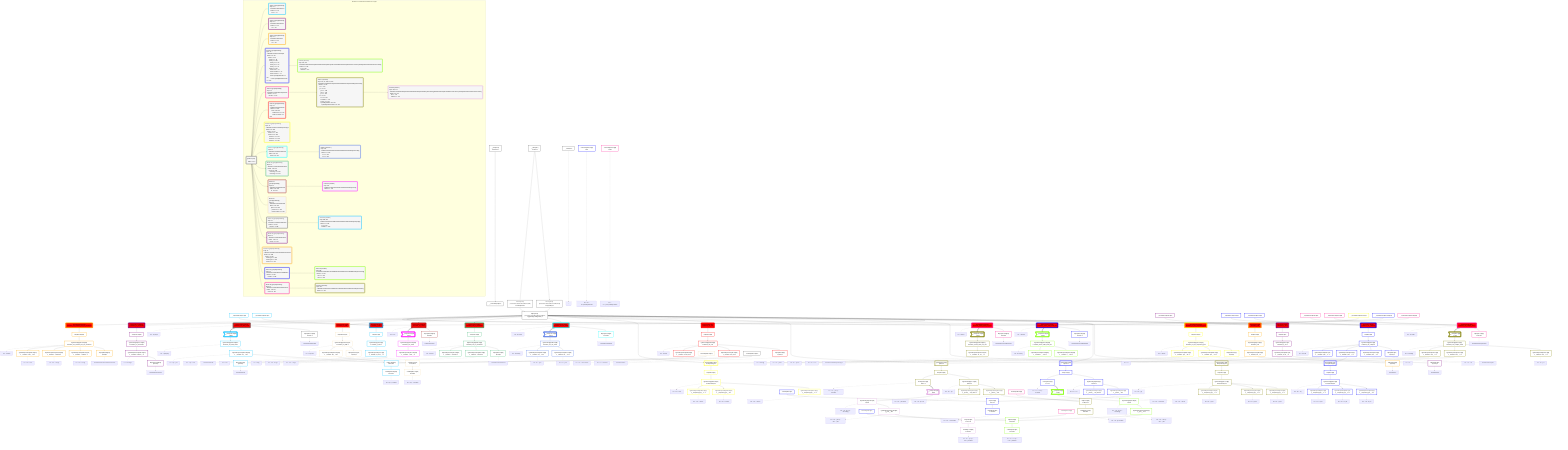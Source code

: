 graph TD
    classDef path fill:#eee,stroke:#000,color:#000
    classDef plan fill:#fff,stroke-width:3px,color:#000
    classDef itemplan fill:#fff,stroke-width:6px,color:#000
    classDef sideeffectplan fill:#f00,stroke-width:6px,color:#000
    classDef bucket fill:#f6f6f6,color:#000,stroke-width:6px,text-align:left


    %% define plans
    __Value0["__Value[0∈0]"]:::plan
    __Value3["__Value[3∈0]<br />ᐸcontextᐳ"]:::plan
    __Value5["__Value[5∈0]<br />ᐸrootValueᐳ"]:::plan
    __TrackedObject6["__TrackedObject[6∈0]"]:::plan
    __InputStaticLeaf9["__InputStaticLeaf[9∈1@1]"]:::plan
    __InputStaticLeaf10["__InputStaticLeaf[10∈1@1]"]:::plan
    Access12["Access[12∈0] {1,2,3,4,5,6,7,8,9,10,11,12,13,14,15,16}<br />ᐸ3.pgSettingsᐳ"]:::plan
    Access13["Access[13∈0] {1,2,3,4,5,6,7,8,9,10,11,12,13,14,15,16}<br />ᐸ3.withPgClientᐳ"]:::plan
    Object14["Object[14∈0] {1,2,3,4,5,6,7,8,9,10,11,12,13,14,15,16}<br />ᐸ{pgSettings,withPgClient}ᐳ"]:::plan
    PgSelect11[["PgSelect[11∈1@1]<br />ᐸmutation_in_inoutᐳ"]]:::sideeffectplan
    First15["First[15∈1@1]"]:::plan
    PgSelectSingle16["PgSelectSingle[16∈1@1]<br />ᐸmutation_in_inoutᐳ"]:::plan
    PgClassExpression17["PgClassExpression[17∈1@1]<br />ᐸ__mutation_in_inout__.vᐳ"]:::plan
    Object18["Object[18∈1@1]<br />ᐸ{result}ᐳ"]:::plan
    __InputStaticLeaf21["__InputStaticLeaf[21∈2@2]"]:::plan
    PgSelect22[["PgSelect[22∈2@2]<br />ᐸmutation_in_outᐳ"]]:::sideeffectplan
    First26["First[26∈2@2]"]:::plan
    PgSelectSingle27["PgSelectSingle[27∈2@2]<br />ᐸmutation_in_outᐳ"]:::plan
    PgClassExpression28["PgClassExpression[28∈2@2]<br />ᐸ__mutation_in_out__.vᐳ"]:::plan
    Object29["Object[29∈2@2]<br />ᐸ{result}ᐳ"]:::plan
    PgSelect32[["PgSelect[32∈3@3]<br />ᐸmutation_outᐳ"]]:::sideeffectplan
    First36["First[36∈3@3]"]:::plan
    PgSelectSingle37["PgSelectSingle[37∈3@3]<br />ᐸmutation_outᐳ"]:::plan
    PgClassExpression38["PgClassExpression[38∈3@3]<br />ᐸ__mutation_out__.vᐳ"]:::plan
    Object39["Object[39∈3@3]<br />ᐸ{result}ᐳ"]:::plan
    __InputStaticLeaf42["__InputStaticLeaf[42∈4@4]"]:::plan
    __InputStaticLeaf43["__InputStaticLeaf[43∈4@4]"]:::plan
    PgSelect44[["PgSelect[44∈4@4]<br />ᐸmutation_out_complexᐳ"]]:::sideeffectplan
    First48["First[48∈4@4]"]:::plan
    PgSelectSingle49["PgSelectSingle[49∈4@4]<br />ᐸmutation_out_complexᐳ"]:::plan
    Object50["Object[50∈4@4]<br />ᐸ{result}ᐳ"]:::plan
    PgClassExpression51["PgClassExpression[51∈4@4]<br />ᐸ__mutation...plex__.”x”ᐳ"]:::plan
    PgClassExpression52["PgClassExpression[52∈4@4]<br />ᐸ__mutation...plex__.”y”ᐳ"]:::plan
    PgSelect53[["PgSelect[53∈4@4]<br />ᐸcompoundTypeᐳ"]]:::plan
    First57["First[57∈4@4]"]:::plan
    PgSelectSingle58["PgSelectSingle[58∈4@4]<br />ᐸcompoundTypeᐳ"]:::plan
    PgClassExpression59["PgClassExpression[59∈4@4]<br />ᐸ__compound_type__.”a”ᐳ"]:::plan
    PgClassExpression60["PgClassExpression[60∈4@4]<br />ᐸ__compound_type__.”b”ᐳ"]:::plan
    PgClassExpression61["PgClassExpression[61∈4@4]<br />ᐸ__compound_type__.”c”ᐳ"]:::plan
    PgClassExpression62["PgClassExpression[62∈4@4]<br />ᐸ__mutation...plex__.”z”ᐳ"]:::plan
    PgSelect63[["PgSelect[63∈4@4]<br />ᐸpersonᐳ"]]:::plan
    First67["First[67∈4@4]"]:::plan
    PgSelectSingle68["PgSelectSingle[68∈4@4]<br />ᐸpersonᐳ"]:::plan
    Constant69["Constant[69∈4@4]"]:::plan
    PgClassExpression70["PgClassExpression[70∈4@4]<br />ᐸ__person__.”id”ᐳ"]:::plan
    List71["List[71∈4@4]<br />ᐸ69,70ᐳ"]:::plan
    Lambda72["Lambda[72∈4@4]<br />ᐸencodeᐳ"]:::plan
    PgClassExpression74["PgClassExpression[74∈4@4]<br />ᐸ__person__...full_name”ᐳ"]:::plan
    Connection100["Connection[100∈4@4]<br />ᐸ96ᐳ"]:::plan
    Access315["Access[315∈4@4]<br />ᐸ67.0ᐳ"]:::plan
    __Item102>"__Item[102∈5@4]<br />ᐸ315ᐳ"]:::itemplan
    PgSelectSingle103["PgSelectSingle[103∈5@4]<br />ᐸpostᐳ"]:::plan
    Constant104["Constant[104∈4@4]"]:::plan
    PgClassExpression105["PgClassExpression[105∈5@4]<br />ᐸ__post__.”id”ᐳ"]:::plan
    List106["List[106∈5@4]<br />ᐸ104,105ᐳ"]:::plan
    Lambda107["Lambda[107∈5@4]<br />ᐸencodeᐳ"]:::plan
    __InputStaticLeaf111["__InputStaticLeaf[111∈6@5]"]:::plan
    __InputStaticLeaf112["__InputStaticLeaf[112∈6@5]"]:::plan
    PgSelect113[["PgSelect[113∈6@5]<br />ᐸmutation_out_complex_setofᐳ"]]:::sideeffectplan
    Object117["Object[117∈6@5]<br />ᐸ{result}ᐳ"]:::plan
    __Item118>"__Item[118∈7@5]<br />ᐸ113ᐳ"]:::itemplan
    PgSelectSingle119["PgSelectSingle[119∈7@5]<br />ᐸmutation_out_complex_setofᐳ"]:::plan
    PgClassExpression120["PgClassExpression[120∈7@5]<br />ᐸ__mutation...etof__.”x”ᐳ"]:::plan
    PgClassExpression121["PgClassExpression[121∈7@5]<br />ᐸ__mutation...etof__.”y”ᐳ"]:::plan
    PgSelect122[["PgSelect[122∈7@5]<br />ᐸcompoundTypeᐳ"]]:::plan
    First126["First[126∈7@5]"]:::plan
    PgSelectSingle127["PgSelectSingle[127∈7@5]<br />ᐸcompoundTypeᐳ"]:::plan
    PgClassExpression128["PgClassExpression[128∈7@5]<br />ᐸ__compound_type__.”a”ᐳ"]:::plan
    PgClassExpression129["PgClassExpression[129∈7@5]<br />ᐸ__compound_type__.”b”ᐳ"]:::plan
    PgClassExpression130["PgClassExpression[130∈7@5]<br />ᐸ__compound_type__.”c”ᐳ"]:::plan
    PgClassExpression131["PgClassExpression[131∈7@5]<br />ᐸ__mutation...etof__.”z”ᐳ"]:::plan
    PgSelect132[["PgSelect[132∈7@5]<br />ᐸpersonᐳ"]]:::plan
    First136["First[136∈7@5]"]:::plan
    PgSelectSingle137["PgSelectSingle[137∈7@5]<br />ᐸpersonᐳ"]:::plan
    Constant138["Constant[138∈6@5]"]:::plan
    PgClassExpression139["PgClassExpression[139∈7@5]<br />ᐸ__person__.”id”ᐳ"]:::plan
    List140["List[140∈7@5]<br />ᐸ138,139ᐳ"]:::plan
    Lambda141["Lambda[141∈7@5]<br />ᐸencodeᐳ"]:::plan
    PgClassExpression143["PgClassExpression[143∈7@5]<br />ᐸ__person__...full_name”ᐳ"]:::plan
    Connection169["Connection[169∈6@5]<br />ᐸ165ᐳ"]:::plan
    Access316["Access[316∈7@5]<br />ᐸ136.0ᐳ"]:::plan
    __Item171>"__Item[171∈8@5]<br />ᐸ316ᐳ"]:::itemplan
    PgSelectSingle172["PgSelectSingle[172∈8@5]<br />ᐸpostᐳ"]:::plan
    Constant173["Constant[173∈6@5]"]:::plan
    PgClassExpression174["PgClassExpression[174∈8@5]<br />ᐸ__post__.”id”ᐳ"]:::plan
    List175["List[175∈8@5]<br />ᐸ173,174ᐳ"]:::plan
    Lambda176["Lambda[176∈8@5]<br />ᐸencodeᐳ"]:::plan
    PgSelect180[["PgSelect[180∈9@6]<br />ᐸmutation_out_outᐳ"]]:::sideeffectplan
    First184["First[184∈9@6]"]:::plan
    PgSelectSingle185["PgSelectSingle[185∈9@6]<br />ᐸmutation_out_outᐳ"]:::plan
    Object186["Object[186∈9@6]<br />ᐸ{result}ᐳ"]:::plan
    PgClassExpression187["PgClassExpression[187∈9@6]<br />ᐸ__mutation...first_out”ᐳ"]:::plan
    PgClassExpression188["PgClassExpression[188∈9@6]<br />ᐸ__mutation...econd_out”ᐳ"]:::plan
    __InputStaticLeaf191["__InputStaticLeaf[191∈10@7]"]:::plan
    PgSelect192[["PgSelect[192∈10@7]<br />ᐸmutation_out_out_compound_typeᐳ"]]:::sideeffectplan
    First196["First[196∈10@7]"]:::plan
    PgSelectSingle197["PgSelectSingle[197∈10@7]<br />ᐸmutation_out_out_compound_typeᐳ"]:::plan
    Object198["Object[198∈10@7]<br />ᐸ{result}ᐳ"]:::plan
    PgClassExpression199["PgClassExpression[199∈10@7]<br />ᐸ__mutation...ype__.”o1”ᐳ"]:::plan
    PgClassExpression200["PgClassExpression[200∈10@7]<br />ᐸ__mutation...ype__.”o2”ᐳ"]:::plan
    PgSelect201[["PgSelect[201∈10@7]<br />ᐸcompoundTypeᐳ"]]:::plan
    First205["First[205∈10@7]"]:::plan
    PgSelectSingle206["PgSelectSingle[206∈10@7]<br />ᐸcompoundTypeᐳ"]:::plan
    PgClassExpression207["PgClassExpression[207∈10@7]<br />ᐸ__compound_type__.”a”ᐳ"]:::plan
    PgClassExpression208["PgClassExpression[208∈10@7]<br />ᐸ__compound_type__.”b”ᐳ"]:::plan
    PgClassExpression209["PgClassExpression[209∈10@7]<br />ᐸ__compound_type__.”c”ᐳ"]:::plan
    PgSelect212[["PgSelect[212∈11@8]<br />ᐸmutation_out_out_setofᐳ"]]:::sideeffectplan
    Object216["Object[216∈11@8]<br />ᐸ{result}ᐳ"]:::plan
    __Item217>"__Item[217∈12@8]<br />ᐸ212ᐳ"]:::itemplan
    PgSelectSingle218["PgSelectSingle[218∈12@8]<br />ᐸmutation_out_out_setofᐳ"]:::plan
    PgClassExpression219["PgClassExpression[219∈12@8]<br />ᐸ__mutation...tof__.”o1”ᐳ"]:::plan
    PgClassExpression220["PgClassExpression[220∈12@8]<br />ᐸ__mutation...tof__.”o2”ᐳ"]:::plan
    PgSelect223[["PgSelect[223∈13@9]<br />ᐸmutation_out_out_unnamedᐳ"]]:::sideeffectplan
    First227["First[227∈13@9]"]:::plan
    PgSelectSingle228["PgSelectSingle[228∈13@9]<br />ᐸmutation_out_out_unnamedᐳ"]:::plan
    Object229["Object[229∈13@9]<br />ᐸ{result}ᐳ"]:::plan
    PgClassExpression230["PgClassExpression[230∈13@9]<br />ᐸ__mutation....”column1”ᐳ"]:::plan
    PgClassExpression231["PgClassExpression[231∈13@9]<br />ᐸ__mutation....”column2”ᐳ"]:::plan
    PgSelect234[["PgSelect[234∈14@10]<br />ᐸmutation_out_setofᐳ"]]:::sideeffectplan
    Object238["Object[238∈14@10]<br />ᐸ{result}ᐳ"]:::plan
    __Item239>"__Item[239∈15@10]<br />ᐸ234ᐳ"]:::itemplan
    PgSelectSingle240["PgSelectSingle[240∈15@10]<br />ᐸmutation_out_setofᐳ"]:::plan
    PgClassExpression241["PgClassExpression[241∈15@10]<br />ᐸ__mutation..._setof__.vᐳ"]:::plan
    PgSelect244[["PgSelect[244∈16@11]<br />ᐸmutation_out_tableᐳ"]]:::sideeffectplan
    First248["First[248∈16@11]"]:::plan
    PgSelectSingle249["PgSelectSingle[249∈16@11]<br />ᐸmutation_out_tableᐳ"]:::plan
    Object250["Object[250∈16@11]<br />ᐸ{result}ᐳ"]:::plan
    Constant251["Constant[251∈16@11]"]:::plan
    PgClassExpression252["PgClassExpression[252∈16@11]<br />ᐸ__mutation...ble__.”id”ᐳ"]:::plan
    List253["List[253∈16@11]<br />ᐸ251,252ᐳ"]:::plan
    Lambda254["Lambda[254∈16@11]<br />ᐸencodeᐳ"]:::plan
    PgSelect258[["PgSelect[258∈17@12]<br />ᐸmutation_out_table_setofᐳ"]]:::sideeffectplan
    Object262["Object[262∈17@12]<br />ᐸ{result}ᐳ"]:::plan
    __Item263>"__Item[263∈18@12]<br />ᐸ258ᐳ"]:::itemplan
    PgSelectSingle264["PgSelectSingle[264∈18@12]<br />ᐸmutation_out_table_setofᐳ"]:::plan
    Constant265["Constant[265∈17@12]"]:::plan
    PgClassExpression266["PgClassExpression[266∈18@12]<br />ᐸ__mutation...tof__.”id”ᐳ"]:::plan
    List267["List[267∈18@12]<br />ᐸ265,266ᐳ"]:::plan
    Lambda268["Lambda[268∈18@12]<br />ᐸencodeᐳ"]:::plan
    PgSelect272[["PgSelect[272∈19@13]<br />ᐸmutation_out_unnamedᐳ"]]:::sideeffectplan
    First276["First[276∈19@13]"]:::plan
    PgSelectSingle277["PgSelectSingle[277∈19@13]<br />ᐸmutation_out_unnamedᐳ"]:::plan
    PgClassExpression278["PgClassExpression[278∈19@13]<br />ᐸ__mutation...nnamed__.vᐳ"]:::plan
    Object279["Object[279∈19@13]<br />ᐸ{result}ᐳ"]:::plan
    PgSelect282[["PgSelect[282∈20@14]<br />ᐸmutation_out_unnamed_out_out_unnamedᐳ"]]:::sideeffectplan
    First286["First[286∈20@14]"]:::plan
    PgSelectSingle287["PgSelectSingle[287∈20@14]<br />ᐸmutation_out_unnamed_out_out_unnamedᐳ"]:::plan
    Object288["Object[288∈20@14]<br />ᐸ{result}ᐳ"]:::plan
    PgClassExpression289["PgClassExpression[289∈20@14]<br />ᐸ__mutation....”column1”ᐳ"]:::plan
    PgClassExpression290["PgClassExpression[290∈20@14]<br />ᐸ__mutation....”column3”ᐳ"]:::plan
    PgClassExpression291["PgClassExpression[291∈20@14]<br />ᐸ__mutation...med__.”o2”ᐳ"]:::plan
    __InputStaticLeaf294["__InputStaticLeaf[294∈21@15]"]:::plan
    PgSelect295[["PgSelect[295∈21@15]<br />ᐸmutation_returns_table_multi_colᐳ"]]:::sideeffectplan
    Object299["Object[299∈21@15]<br />ᐸ{result}ᐳ"]:::plan
    __Item300>"__Item[300∈22@15]<br />ᐸ295ᐳ"]:::itemplan
    PgSelectSingle301["PgSelectSingle[301∈22@15]<br />ᐸmutation_returns_table_multi_colᐳ"]:::plan
    PgClassExpression302["PgClassExpression[302∈22@15]<br />ᐸ__mutation...l__.”col1”ᐳ"]:::plan
    PgClassExpression303["PgClassExpression[303∈22@15]<br />ᐸ__mutation...l__.”col2”ᐳ"]:::plan
    __InputStaticLeaf306["__InputStaticLeaf[306∈23@16]"]:::plan
    PgSelect307[["PgSelect[307∈23@16]<br />ᐸmutation_returns_table_one_colᐳ"]]:::sideeffectplan
    Object311["Object[311∈23@16]<br />ᐸ{result}ᐳ"]:::plan
    __Item312>"__Item[312∈24@16]<br />ᐸ307ᐳ"]:::itemplan
    PgSelectSingle313["PgSelectSingle[313∈24@16]<br />ᐸmutation_returns_table_one_colᐳ"]:::plan
    PgClassExpression314["PgClassExpression[314∈24@16]<br />ᐸ__mutation...ne_col__.vᐳ"]:::plan

    %% plan dependencies
    __Value5 --> __TrackedObject6
    __Value3 --> Access12
    __Value3 --> Access13
    Access12 & Access13 --> Object14
    Object14 & __InputStaticLeaf9 & __InputStaticLeaf10 --> PgSelect11
    PgSelect11 --> First15
    First15 --> PgSelectSingle16
    PgSelectSingle16 --> PgClassExpression17
    PgClassExpression17 --> Object18
    Object14 & __InputStaticLeaf21 --> PgSelect22
    PgSelect22 --> First26
    First26 --> PgSelectSingle27
    PgSelectSingle27 --> PgClassExpression28
    PgClassExpression28 --> Object29
    Object14 --> PgSelect32
    PgSelect32 --> First36
    First36 --> PgSelectSingle37
    PgSelectSingle37 --> PgClassExpression38
    PgClassExpression38 --> Object39
    Object14 & __InputStaticLeaf42 & __InputStaticLeaf43 --> PgSelect44
    PgSelect44 --> First48
    First48 --> PgSelectSingle49
    PgSelectSingle49 --> Object50
    PgSelectSingle49 --> PgClassExpression51
    PgSelectSingle49 --> PgClassExpression52
    Object14 & PgClassExpression52 --> PgSelect53
    PgSelect53 --> First57
    First57 --> PgSelectSingle58
    PgSelectSingle58 --> PgClassExpression59
    PgSelectSingle58 --> PgClassExpression60
    PgSelectSingle58 --> PgClassExpression61
    PgSelectSingle49 --> PgClassExpression62
    Object14 & PgClassExpression62 --> PgSelect63
    PgSelect63 --> First67
    First67 --> PgSelectSingle68
    PgSelectSingle68 --> PgClassExpression70
    Constant69 & PgClassExpression70 --> List71
    List71 --> Lambda72
    PgSelectSingle68 --> PgClassExpression74
    First67 --> Access315
    Access315 ==> __Item102
    __Item102 --> PgSelectSingle103
    PgSelectSingle103 --> PgClassExpression105
    Constant104 & PgClassExpression105 --> List106
    List106 --> Lambda107
    Object14 & __InputStaticLeaf111 & __InputStaticLeaf112 --> PgSelect113
    PgSelect113 --> Object117
    PgSelect113 ==> __Item118
    __Item118 --> PgSelectSingle119
    PgSelectSingle119 --> PgClassExpression120
    PgSelectSingle119 --> PgClassExpression121
    Object14 & PgClassExpression121 --> PgSelect122
    PgSelect122 --> First126
    First126 --> PgSelectSingle127
    PgSelectSingle127 --> PgClassExpression128
    PgSelectSingle127 --> PgClassExpression129
    PgSelectSingle127 --> PgClassExpression130
    PgSelectSingle119 --> PgClassExpression131
    Object14 & PgClassExpression131 --> PgSelect132
    PgSelect132 --> First136
    First136 --> PgSelectSingle137
    PgSelectSingle137 --> PgClassExpression139
    Constant138 & PgClassExpression139 --> List140
    List140 --> Lambda141
    PgSelectSingle137 --> PgClassExpression143
    First136 --> Access316
    Access316 ==> __Item171
    __Item171 --> PgSelectSingle172
    PgSelectSingle172 --> PgClassExpression174
    Constant173 & PgClassExpression174 --> List175
    List175 --> Lambda176
    Object14 --> PgSelect180
    PgSelect180 --> First184
    First184 --> PgSelectSingle185
    PgSelectSingle185 --> Object186
    PgSelectSingle185 --> PgClassExpression187
    PgSelectSingle185 --> PgClassExpression188
    Object14 & __InputStaticLeaf191 --> PgSelect192
    PgSelect192 --> First196
    First196 --> PgSelectSingle197
    PgSelectSingle197 --> Object198
    PgSelectSingle197 --> PgClassExpression199
    PgSelectSingle197 --> PgClassExpression200
    Object14 & PgClassExpression200 --> PgSelect201
    PgSelect201 --> First205
    First205 --> PgSelectSingle206
    PgSelectSingle206 --> PgClassExpression207
    PgSelectSingle206 --> PgClassExpression208
    PgSelectSingle206 --> PgClassExpression209
    Object14 --> PgSelect212
    PgSelect212 --> Object216
    PgSelect212 ==> __Item217
    __Item217 --> PgSelectSingle218
    PgSelectSingle218 --> PgClassExpression219
    PgSelectSingle218 --> PgClassExpression220
    Object14 --> PgSelect223
    PgSelect223 --> First227
    First227 --> PgSelectSingle228
    PgSelectSingle228 --> Object229
    PgSelectSingle228 --> PgClassExpression230
    PgSelectSingle228 --> PgClassExpression231
    Object14 --> PgSelect234
    PgSelect234 --> Object238
    PgSelect234 ==> __Item239
    __Item239 --> PgSelectSingle240
    PgSelectSingle240 --> PgClassExpression241
    Object14 --> PgSelect244
    PgSelect244 --> First248
    First248 --> PgSelectSingle249
    PgSelectSingle249 --> Object250
    PgSelectSingle249 --> PgClassExpression252
    Constant251 & PgClassExpression252 --> List253
    List253 --> Lambda254
    Object14 --> PgSelect258
    PgSelect258 --> Object262
    PgSelect258 ==> __Item263
    __Item263 --> PgSelectSingle264
    PgSelectSingle264 --> PgClassExpression266
    Constant265 & PgClassExpression266 --> List267
    List267 --> Lambda268
    Object14 --> PgSelect272
    PgSelect272 --> First276
    First276 --> PgSelectSingle277
    PgSelectSingle277 --> PgClassExpression278
    PgClassExpression278 --> Object279
    Object14 --> PgSelect282
    PgSelect282 --> First286
    First286 --> PgSelectSingle287
    PgSelectSingle287 --> Object288
    PgSelectSingle287 --> PgClassExpression289
    PgSelectSingle287 --> PgClassExpression290
    PgSelectSingle287 --> PgClassExpression291
    Object14 & __InputStaticLeaf294 --> PgSelect295
    PgSelect295 --> Object299
    PgSelect295 ==> __Item300
    __Item300 --> PgSelectSingle301
    PgSelectSingle301 --> PgClassExpression302
    PgSelectSingle301 --> PgClassExpression303
    Object14 & __InputStaticLeaf306 --> PgSelect307
    PgSelect307 --> Object311
    PgSelect307 ==> __Item312
    __Item312 --> PgSelectSingle313
    PgSelectSingle313 --> PgClassExpression314

    %% plan-to-path relationships
    P0["~"]
    __Value0 -.-> P0
    P17["ᐳm…tᐳino"]
    PgClassExpression17 -.-> P17
    P18["ᐳmutationInInout"]
    Object18 -.-> P18
    P28["ᐳm…tᐳo"]
    PgClassExpression28 -.-> P28
    P29["ᐳmutationInOut"]
    Object29 -.-> P29
    P38["ᐳm…tᐳo"]
    PgClassExpression38 -.-> P38
    P39["ᐳmutationOut"]
    Object39 -.-> P39
    P49["ᐳm…xᐳresult"]
    PgSelectSingle49 -.-> P49
    P50["ᐳmutationOutComplex"]
    Object50 -.-> P50
    P51["ᐳm…xᐳr…tᐳx"]
    PgClassExpression51 -.-> P51
    P58["ᐳm…xᐳr…tᐳy"]
    PgSelectSingle58 -.-> P58
    P59["ᐳm…xᐳr…tᐳyᐳa"]
    PgClassExpression59 -.-> P59
    P60["ᐳm…xᐳr…tᐳyᐳb"]
    PgClassExpression60 -.-> P60
    P61["ᐳm…xᐳr…tᐳyᐳc"]
    PgClassExpression61 -.-> P61
    P68["ᐳm…xᐳr…tᐳz"]
    PgSelectSingle68 -.-> P68
    P70["ᐳm…xᐳr…tᐳzᐳid"]
    PgClassExpression70 -.-> P70
    P72["ᐳm…xᐳr…tᐳzᐳnodeId"]
    Lambda72 -.-> P72
    P74["ᐳm…xᐳr…tᐳzᐳname"]
    PgClassExpression74 -.-> P74
    P100["ᐳm…xᐳr…tᐳzᐳpostsByAuthorId"]
    Connection100 -.-> P100
    P103["ᐳm…xᐳr…tᐳzᐳp…dᐳnodes[]"]
    PgSelectSingle103 -.-> P103
    P105["ᐳm…xᐳr…tᐳzᐳp…dᐳn…]ᐳid"]
    PgClassExpression105 -.-> P105
    P107["ᐳm…xᐳr…tᐳzᐳp…dᐳn…]ᐳnodeId"]
    Lambda107 -.-> P107
    P113["ᐳm…fᐳresults"]
    PgSelect113 -.-> P113
    P117["ᐳmutationOutComplexSetof"]
    Object117 -.-> P117
    P119["ᐳm…fᐳresults[]"]
    PgSelectSingle119 -.-> P119
    P120["ᐳm…fᐳr…]ᐳx"]
    PgClassExpression120 -.-> P120
    P127["ᐳm…fᐳr…]ᐳy"]
    PgSelectSingle127 -.-> P127
    P128["ᐳm…fᐳr…]ᐳyᐳa"]
    PgClassExpression128 -.-> P128
    P129["ᐳm…fᐳr…]ᐳyᐳb"]
    PgClassExpression129 -.-> P129
    P130["ᐳm…fᐳr…]ᐳyᐳc"]
    PgClassExpression130 -.-> P130
    P137["ᐳm…fᐳr…]ᐳz"]
    PgSelectSingle137 -.-> P137
    P139["ᐳm…fᐳr…]ᐳzᐳid"]
    PgClassExpression139 -.-> P139
    P141["ᐳm…fᐳr…]ᐳzᐳnodeId"]
    Lambda141 -.-> P141
    P143["ᐳm…fᐳr…]ᐳzᐳname"]
    PgClassExpression143 -.-> P143
    P169["ᐳm…fᐳr…]ᐳzᐳpostsByAuthorId"]
    Connection169 -.-> P169
    P172["ᐳm…fᐳr…]ᐳzᐳp…dᐳnodes[]"]
    PgSelectSingle172 -.-> P172
    P174["ᐳm…fᐳr…]ᐳzᐳp…dᐳn…]ᐳid"]
    PgClassExpression174 -.-> P174
    P176["ᐳm…fᐳr…]ᐳzᐳp…dᐳn…]ᐳnodeId"]
    Lambda176 -.-> P176
    P185["ᐳm…tᐳresult"]
    PgSelectSingle185 -.-> P185
    P186["ᐳmutationOutOut"]
    Object186 -.-> P186
    P187["ᐳm…tᐳr…tᐳfirstOut"]
    PgClassExpression187 -.-> P187
    P188["ᐳm…tᐳr…tᐳsecondOut"]
    PgClassExpression188 -.-> P188
    P197["ᐳm…eᐳresult"]
    PgSelectSingle197 -.-> P197
    P198["ᐳmutationOutOutCompoundType"]
    Object198 -.-> P198
    P199["ᐳm…eᐳr…tᐳo1"]
    PgClassExpression199 -.-> P199
    P206["ᐳm…eᐳr…tᐳo2"]
    PgSelectSingle206 -.-> P206
    P207["ᐳm…eᐳr…tᐳo2ᐳa"]
    PgClassExpression207 -.-> P207
    P208["ᐳm…eᐳr…tᐳo2ᐳb"]
    PgClassExpression208 -.-> P208
    P209["ᐳm…eᐳr…tᐳo2ᐳc"]
    PgClassExpression209 -.-> P209
    P212["ᐳm…fᐳresults"]
    PgSelect212 -.-> P212
    P216["ᐳmutationOutOutSetof"]
    Object216 -.-> P216
    P218["ᐳm…fᐳresults[]"]
    PgSelectSingle218 -.-> P218
    P219["ᐳm…fᐳr…]ᐳo1"]
    PgClassExpression219 -.-> P219
    P220["ᐳm…fᐳr…]ᐳo2"]
    PgClassExpression220 -.-> P220
    P228["ᐳm…dᐳresult"]
    PgSelectSingle228 -.-> P228
    P229["ᐳmutationOutOutUnnamed"]
    Object229 -.-> P229
    P230["ᐳm…dᐳr…tᐳarg1"]
    PgClassExpression230 -.-> P230
    P231["ᐳm…dᐳr…tᐳarg2"]
    PgClassExpression231 -.-> P231
    P234["ᐳm…fᐳos"]
    PgSelect234 -.-> P234
    P238["ᐳmutationOutSetof"]
    Object238 -.-> P238
    P241["ᐳm…fᐳos[]"]
    PgClassExpression241 -.-> P241
    P249["ᐳm…eᐳperson"]
    PgSelectSingle249 -.-> P249
    P250["ᐳmutationOutTable"]
    Object250 -.-> P250
    P252["ᐳm…eᐳp…nᐳid"]
    PgClassExpression252 -.-> P252
    P254["ᐳm…eᐳp…nᐳnodeId"]
    Lambda254 -.-> P254
    P258["ᐳm…fᐳpeople"]
    PgSelect258 -.-> P258
    P262["ᐳmutationOutTableSetof"]
    Object262 -.-> P262
    P264["ᐳm…fᐳpeople[]"]
    PgSelectSingle264 -.-> P264
    P266["ᐳm…fᐳp…]ᐳid"]
    PgClassExpression266 -.-> P266
    P268["ᐳm…fᐳp…]ᐳnodeId"]
    Lambda268 -.-> P268
    P278["ᐳm…dᐳinteger"]
    PgClassExpression278 -.-> P278
    P279["ᐳmutationOutUnnamed"]
    Object279 -.-> P279
    P287["ᐳm…dᐳresult"]
    PgSelectSingle287 -.-> P287
    P288["ᐳmutationOutUnnamedOutOutUnnamed"]
    Object288 -.-> P288
    P289["ᐳm…dᐳr…tᐳarg1"]
    PgClassExpression289 -.-> P289
    P290["ᐳm…dᐳr…tᐳarg3"]
    PgClassExpression290 -.-> P290
    P291["ᐳm…dᐳr…tᐳo2"]
    PgClassExpression291 -.-> P291
    P295["ᐳm…lᐳresults"]
    PgSelect295 -.-> P295
    P299["ᐳmutationReturnsTableMultiCol"]
    Object299 -.-> P299
    P301["ᐳm…lᐳresults[]"]
    PgSelectSingle301 -.-> P301
    P302["ᐳm…lᐳr…]ᐳcol1"]
    PgClassExpression302 -.-> P302
    P303["ᐳm…lᐳr…]ᐳcol2"]
    PgClassExpression303 -.-> P303
    P307["ᐳm…lᐳcol1S"]
    PgSelect307 -.-> P307
    P311["ᐳmutationReturnsTableOneCol"]
    Object311 -.-> P311
    P314["ᐳm…lᐳcol1S[]"]
    PgClassExpression314 -.-> P314
    P315["ᐳm…xᐳr…tᐳzᐳp…dᐳnodes"]
    Access315 -.-> P315
    P316["ᐳm…fᐳr…]ᐳzᐳp…dᐳnodes"]
    Access316 -.-> P316

    subgraph "Buckets for mutations/v4/mutation-return-types"
    Bucket0("Bucket 0 (root)<br />~<br />⠀ROOT ᐸ-O- 0"):::bucket
    classDef bucket0 stroke:#696969
    class Bucket0,__Value0,__Value3,__Value5,__TrackedObject6,Access12,Access13,Object14 bucket0
    Bucket1("Bucket 1 (group1[mutation])<br />Deps: 14<br />~ᐳMutation.mutationInInout<br />⠀ROOT ᐸ-O- 18<br />⠀⠀ino ᐸ-L- 17"):::bucket
    classDef bucket1 stroke:#00bfff
    class Bucket1,__InputStaticLeaf9,__InputStaticLeaf10,PgSelect11,First15,PgSelectSingle16,PgClassExpression17,Object18 bucket1
    Bucket2("Bucket 2 (group2[mutation])<br />Deps: 14<br />~ᐳMutation.mutationInOut<br />⠀ROOT ᐸ-O- 29<br />⠀⠀o ᐸ-L- 28"):::bucket
    classDef bucket2 stroke:#7f007f
    class Bucket2,__InputStaticLeaf21,PgSelect22,First26,PgSelectSingle27,PgClassExpression28,Object29 bucket2
    Bucket3("Bucket 3 (group3[mutation])<br />Deps: 14<br />~ᐳMutation.mutationOut<br />⠀ROOT ᐸ-O- 39<br />⠀⠀o ᐸ-L- 38"):::bucket
    classDef bucket3 stroke:#ffa500
    class Bucket3,PgSelect32,First36,PgSelectSingle37,PgClassExpression38,Object39 bucket3
    Bucket4("Bucket 4 (group4[mutation])<br />Deps: 14<br />~ᐳMutation.mutationOutComplex<br />⠀ROOT ᐸ-O- 50<br />⠀⠀result ᐸ-O- 49<br />⠀⠀⠀result.x ᐸ-L- 51<br />⠀⠀⠀result.y ᐸ-O- 58<br />⠀⠀⠀⠀result.y.a ᐸ-L- 59<br />⠀⠀⠀⠀result.y.b ᐸ-L- 60<br />⠀⠀⠀⠀result.y.c ᐸ-L- 61<br />⠀⠀⠀result.z ᐸ-O- 68<br />⠀⠀⠀⠀result.z.id ᐸ-L- 70<br />⠀⠀⠀⠀result.z.nodeId ᐸ-L- 72<br />⠀⠀⠀⠀result.z.name ᐸ-L- 74<br />⠀⠀⠀⠀result.z.postsByAuthorId ᐸ-O- 100<br />⠀⠀⠀⠀⠀result.z.postsByAuthorId.nodes ᐸ-A- 315"):::bucket
    classDef bucket4 stroke:#0000ff
    class Bucket4,__InputStaticLeaf42,__InputStaticLeaf43,PgSelect44,First48,PgSelectSingle49,Object50,PgClassExpression51,PgClassExpression52,PgSelect53,First57,PgSelectSingle58,PgClassExpression59,PgClassExpression60,PgClassExpression61,PgClassExpression62,PgSelect63,First67,PgSelectSingle68,Constant69,PgClassExpression70,List71,Lambda72,PgClassExpression74,Connection100,Constant104,Access315 bucket4
    Bucket5("Bucket 5 (item102)<br />Deps: 315, 104<br />~ᐳMutation.mutationOutComplexᐳMutationOutComplexPayload.resultᐳMutationOutComplexRecord.zᐳPerson.postsByAuthorIdᐳPostsConnection.nodes[]<br />⠀ROOT ᐸ-O- 103<br />⠀⠀id ᐸ-L- 105<br />⠀⠀nodeId ᐸ-L- 107"):::bucket
    classDef bucket5 stroke:#7fff00
    class Bucket5,__Item102,PgSelectSingle103,PgClassExpression105,List106,Lambda107 bucket5
    Bucket6("Bucket 6 (group5[mutation])<br />Deps: 14<br />~ᐳMutation.mutationOutComplexSetof<br />⠀ROOT ᐸ-O- 117<br />⠀⠀results ᐸ-A- 113"):::bucket
    classDef bucket6 stroke:#ff1493
    class Bucket6,__InputStaticLeaf111,__InputStaticLeaf112,PgSelect113,Object117,Constant138,Connection169,Constant173 bucket6
    Bucket7("Bucket 7 (item118)<br />Deps: 113, 14, 138, 173, 169<br />~ᐳMutation.mutationOutComplexSetofᐳMutationOutComplexSetofPayload.results[]<br />⠀ROOT ᐸ-O- 119<br />⠀⠀x ᐸ-L- 120<br />⠀⠀y ᐸ-O- 127<br />⠀⠀⠀y.a ᐸ-L- 128<br />⠀⠀⠀y.b ᐸ-L- 129<br />⠀⠀⠀y.c ᐸ-L- 130<br />⠀⠀z ᐸ-O- 137<br />⠀⠀⠀z.id ᐸ-L- 139<br />⠀⠀⠀z.nodeId ᐸ-L- 141<br />⠀⠀⠀z.name ᐸ-L- 143<br />⠀⠀⠀z.postsByAuthorId ᐸ-O- 169<br />⠀⠀⠀⠀z.postsByAuthorId.nodes ᐸ-A- 316"):::bucket
    classDef bucket7 stroke:#808000
    class Bucket7,__Item118,PgSelectSingle119,PgClassExpression120,PgClassExpression121,PgSelect122,First126,PgSelectSingle127,PgClassExpression128,PgClassExpression129,PgClassExpression130,PgClassExpression131,PgSelect132,First136,PgSelectSingle137,PgClassExpression139,List140,Lambda141,PgClassExpression143,Access316 bucket7
    Bucket8("Bucket 8 (item171)<br />Deps: 316, 173<br />~ᐳMutation.mutationOutComplexSetofᐳMutationOutComplexSetofPayload.results[]ᐳMutationOutComplexSetofRecord.zᐳPerson.postsByAuthorIdᐳPostsConnection.nodes[]<br />⠀ROOT ᐸ-O- 172<br />⠀⠀id ᐸ-L- 174<br />⠀⠀nodeId ᐸ-L- 176"):::bucket
    classDef bucket8 stroke:#dda0dd
    class Bucket8,__Item171,PgSelectSingle172,PgClassExpression174,List175,Lambda176 bucket8
    Bucket9("Bucket 9 (group6[mutation])<br />Deps: 14<br />~ᐳMutation.mutationOutOut<br />⠀ROOT ᐸ-O- 186<br />⠀⠀result ᐸ-O- 185<br />⠀⠀⠀result.firstOut ᐸ-L- 187<br />⠀⠀⠀result.secondOut ᐸ-L- 188"):::bucket
    classDef bucket9 stroke:#ff0000
    class Bucket9,PgSelect180,First184,PgSelectSingle185,Object186,PgClassExpression187,PgClassExpression188 bucket9
    Bucket10("Bucket 10 (group7[mutation])<br />Deps: 14<br />~ᐳMutation.mutationOutOutCompoundType<br />⠀ROOT ᐸ-O- 198<br />⠀⠀result ᐸ-O- 197<br />⠀⠀⠀result.o1 ᐸ-L- 199<br />⠀⠀⠀result.o2 ᐸ-O- 206<br />⠀⠀⠀⠀result.o2.a ᐸ-L- 207<br />⠀⠀⠀⠀result.o2.b ᐸ-L- 208<br />⠀⠀⠀⠀result.o2.c ᐸ-L- 209"):::bucket
    classDef bucket10 stroke:#ffff00
    class Bucket10,__InputStaticLeaf191,PgSelect192,First196,PgSelectSingle197,Object198,PgClassExpression199,PgClassExpression200,PgSelect201,First205,PgSelectSingle206,PgClassExpression207,PgClassExpression208,PgClassExpression209 bucket10
    Bucket11("Bucket 11 (group8[mutation])<br />Deps: 14<br />~ᐳMutation.mutationOutOutSetof<br />⠀ROOT ᐸ-O- 216<br />⠀⠀results ᐸ-A- 212"):::bucket
    classDef bucket11 stroke:#00ffff
    class Bucket11,PgSelect212,Object216 bucket11
    Bucket12("Bucket 12 (item217)<br />Deps: 212<br />~ᐳMutation.mutationOutOutSetofᐳMutationOutOutSetofPayload.results[]<br />⠀ROOT ᐸ-O- 218<br />⠀⠀o1 ᐸ-L- 219<br />⠀⠀o2 ᐸ-L- 220"):::bucket
    classDef bucket12 stroke:#4169e1
    class Bucket12,__Item217,PgSelectSingle218,PgClassExpression219,PgClassExpression220 bucket12
    Bucket13("Bucket 13 (group9[mutation])<br />Deps: 14<br />~ᐳMutation.mutationOutOutUnnamed<br />⠀ROOT ᐸ-O- 229<br />⠀⠀result ᐸ-O- 228<br />⠀⠀⠀result.arg1 ᐸ-L- 230<br />⠀⠀⠀result.arg2 ᐸ-L- 231"):::bucket
    classDef bucket13 stroke:#3cb371
    class Bucket13,PgSelect223,First227,PgSelectSingle228,Object229,PgClassExpression230,PgClassExpression231 bucket13
    Bucket14("Bucket 14 (group10[mutation])<br />Deps: 14<br />~ᐳMutation.mutationOutSetof<br />⠀ROOT ᐸ-O- 238<br />⠀⠀os ᐸ-A- 234"):::bucket
    classDef bucket14 stroke:#a52a2a
    class Bucket14,PgSelect234,Object238 bucket14
    Bucket15("Bucket 15 (item239)<br />Deps: 234<br />~ᐳMutation.mutationOutSetofᐳMutationOutSetofPayload.os[]<br />⠀ROOT ᐸ-L- 241"):::bucket
    classDef bucket15 stroke:#ff00ff
    class Bucket15,__Item239,PgSelectSingle240,PgClassExpression241 bucket15
    Bucket16("Bucket 16 (group11[mutation])<br />Deps: 14<br />~ᐳMutation.mutationOutTable<br />⠀ROOT ᐸ-O- 250<br />⠀⠀person ᐸ-O- 249<br />⠀⠀⠀person.id ᐸ-L- 252<br />⠀⠀⠀person.nodeId ᐸ-L- 254"):::bucket
    classDef bucket16 stroke:#f5deb3
    class Bucket16,PgSelect244,First248,PgSelectSingle249,Object250,Constant251,PgClassExpression252,List253,Lambda254 bucket16
    Bucket17("Bucket 17 (group12[mutation])<br />Deps: 14<br />~ᐳMutation.mutationOutTableSetof<br />⠀ROOT ᐸ-O- 262<br />⠀⠀people ᐸ-A- 258"):::bucket
    classDef bucket17 stroke:#696969
    class Bucket17,PgSelect258,Object262,Constant265 bucket17
    Bucket18("Bucket 18 (item263)<br />Deps: 258, 265<br />~ᐳMutation.mutationOutTableSetofᐳMutationOutTableSetofPayload.people[]<br />⠀ROOT ᐸ-O- 264<br />⠀⠀id ᐸ-L- 266<br />⠀⠀nodeId ᐸ-L- 268"):::bucket
    classDef bucket18 stroke:#00bfff
    class Bucket18,__Item263,PgSelectSingle264,PgClassExpression266,List267,Lambda268 bucket18
    Bucket19("Bucket 19 (group13[mutation])<br />Deps: 14<br />~ᐳMutation.mutationOutUnnamed<br />⠀ROOT ᐸ-O- 279<br />⠀⠀integer ᐸ-L- 278"):::bucket
    classDef bucket19 stroke:#7f007f
    class Bucket19,PgSelect272,First276,PgSelectSingle277,PgClassExpression278,Object279 bucket19
    Bucket20("Bucket 20 (group14[mutation])<br />Deps: 14<br />~ᐳMutation.mutationOutUnnamedOutOutUnnamed<br />⠀ROOT ᐸ-O- 288<br />⠀⠀result ᐸ-O- 287<br />⠀⠀⠀result.arg1 ᐸ-L- 289<br />⠀⠀⠀result.arg3 ᐸ-L- 290<br />⠀⠀⠀result.o2 ᐸ-L- 291"):::bucket
    classDef bucket20 stroke:#ffa500
    class Bucket20,PgSelect282,First286,PgSelectSingle287,Object288,PgClassExpression289,PgClassExpression290,PgClassExpression291 bucket20
    Bucket21("Bucket 21 (group15[mutation])<br />Deps: 14<br />~ᐳMutation.mutationReturnsTableMultiCol<br />⠀ROOT ᐸ-O- 299<br />⠀⠀results ᐸ-A- 295"):::bucket
    classDef bucket21 stroke:#0000ff
    class Bucket21,__InputStaticLeaf294,PgSelect295,Object299 bucket21
    Bucket22("Bucket 22 (item300)<br />Deps: 295<br />~ᐳMutation.mutationReturnsTableMultiColᐳMutationReturnsTableMultiColPayload.results[]<br />⠀ROOT ᐸ-O- 301<br />⠀⠀col1 ᐸ-L- 302<br />⠀⠀col2 ᐸ-L- 303"):::bucket
    classDef bucket22 stroke:#7fff00
    class Bucket22,__Item300,PgSelectSingle301,PgClassExpression302,PgClassExpression303 bucket22
    Bucket23("Bucket 23 (group16[mutation])<br />Deps: 14<br />~ᐳMutation.mutationReturnsTableOneCol<br />⠀ROOT ᐸ-O- 311<br />⠀⠀col1S ᐸ-A- 307"):::bucket
    classDef bucket23 stroke:#ff1493
    class Bucket23,__InputStaticLeaf306,PgSelect307,Object311 bucket23
    Bucket24("Bucket 24 (item312)<br />Deps: 307<br />~ᐳMutation.mutationReturnsTableOneColᐳMutationReturnsTableOneColPayload.col1S[]<br />⠀ROOT ᐸ-L- 314"):::bucket
    classDef bucket24 stroke:#808000
    class Bucket24,__Item312,PgSelectSingle313,PgClassExpression314 bucket24
    Bucket0 --> Bucket1 & Bucket2 & Bucket3 & Bucket4 & Bucket6 & Bucket9 & Bucket10 & Bucket11 & Bucket13 & Bucket14 & Bucket16 & Bucket17 & Bucket19 & Bucket20 & Bucket21 & Bucket23
    Bucket4 --> Bucket5
    Bucket6 --> Bucket7
    Bucket7 --> Bucket8
    Bucket11 --> Bucket12
    Bucket14 --> Bucket15
    Bucket17 --> Bucket18
    Bucket21 --> Bucket22
    Bucket23 --> Bucket24
    end